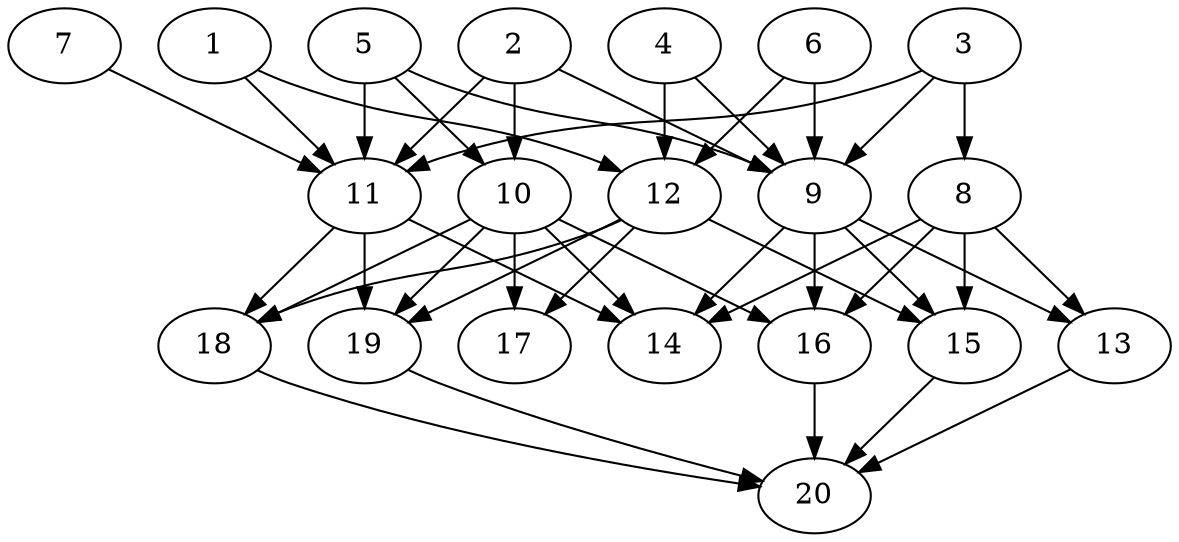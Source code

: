 // DAG automatically generated by daggen at Tue Jul 23 14:28:59 2019
// ./daggen --dot -n 20 --ccr 0.3 --fat 0.6 --regular 0.5 --density 0.7 --mindata 5242880 --maxdata 52428800 
digraph G {
  1 [size="32795307", alpha="0.03", expect_size="9838592"] 
  1 -> 11 [size ="9838592"]
  1 -> 12 [size ="9838592"]
  2 [size="54121813", alpha="0.14", expect_size="16236544"] 
  2 -> 9 [size ="16236544"]
  2 -> 10 [size ="16236544"]
  2 -> 11 [size ="16236544"]
  3 [size="161419947", alpha="0.16", expect_size="48425984"] 
  3 -> 8 [size ="48425984"]
  3 -> 9 [size ="48425984"]
  3 -> 11 [size ="48425984"]
  4 [size="20978347", alpha="0.17", expect_size="6293504"] 
  4 -> 9 [size ="6293504"]
  4 -> 12 [size ="6293504"]
  5 [size="113162240", alpha="0.02", expect_size="33948672"] 
  5 -> 9 [size ="33948672"]
  5 -> 10 [size ="33948672"]
  5 -> 11 [size ="33948672"]
  6 [size="72826880", alpha="0.10", expect_size="21848064"] 
  6 -> 9 [size ="21848064"]
  6 -> 12 [size ="21848064"]
  7 [size="28586667", alpha="0.07", expect_size="8576000"] 
  7 -> 11 [size ="8576000"]
  8 [size="30484480", alpha="0.16", expect_size="9145344"] 
  8 -> 13 [size ="9145344"]
  8 -> 14 [size ="9145344"]
  8 -> 15 [size ="9145344"]
  8 -> 16 [size ="9145344"]
  9 [size="150510933", alpha="0.12", expect_size="45153280"] 
  9 -> 13 [size ="45153280"]
  9 -> 14 [size ="45153280"]
  9 -> 15 [size ="45153280"]
  9 -> 16 [size ="45153280"]
  10 [size="114568533", alpha="0.08", expect_size="34370560"] 
  10 -> 14 [size ="34370560"]
  10 -> 16 [size ="34370560"]
  10 -> 17 [size ="34370560"]
  10 -> 18 [size ="34370560"]
  10 -> 19 [size ="34370560"]
  11 [size="61463893", alpha="0.16", expect_size="18439168"] 
  11 -> 14 [size ="18439168"]
  11 -> 18 [size ="18439168"]
  11 -> 19 [size ="18439168"]
  12 [size="87156053", alpha="0.14", expect_size="26146816"] 
  12 -> 15 [size ="26146816"]
  12 -> 17 [size ="26146816"]
  12 -> 18 [size ="26146816"]
  12 -> 19 [size ="26146816"]
  13 [size="38894933", alpha="0.13", expect_size="11668480"] 
  13 -> 20 [size ="11668480"]
  14 [size="163215360", alpha="0.17", expect_size="48964608"] 
  15 [size="142237013", alpha="0.13", expect_size="42671104"] 
  15 -> 20 [size ="42671104"]
  16 [size="161437013", alpha="0.04", expect_size="48431104"] 
  16 -> 20 [size ="48431104"]
  17 [size="78936747", alpha="0.15", expect_size="23681024"] 
  18 [size="136878080", alpha="0.04", expect_size="41063424"] 
  18 -> 20 [size ="41063424"]
  19 [size="103519573", alpha="0.14", expect_size="31055872"] 
  19 -> 20 [size ="31055872"]
  20 [size="39468373", alpha="0.13", expect_size="11840512"] 
}
